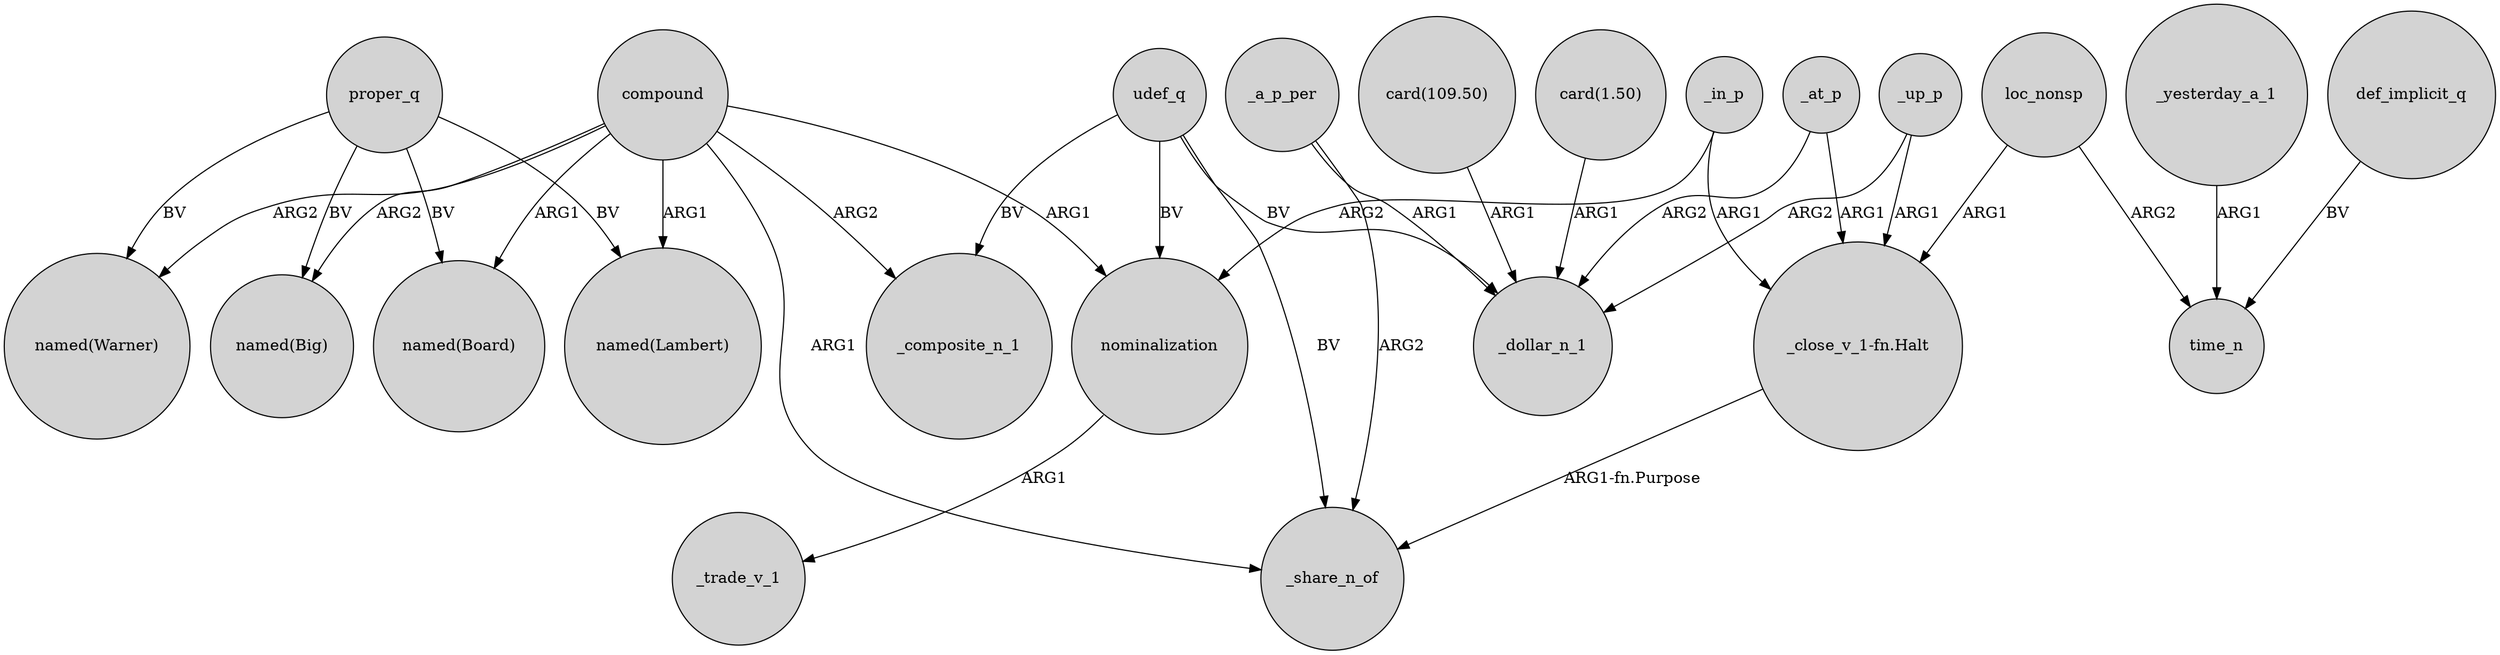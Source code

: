 digraph {
	node [shape=circle style=filled]
	_in_p -> "_close_v_1-fn.Halt" [label=ARG1]
	compound -> _share_n_of [label=ARG1]
	compound -> "named(Big)" [label=ARG2]
	udef_q -> nominalization [label=BV]
	"card(109.50)" -> _dollar_n_1 [label=ARG1]
	_yesterday_a_1 -> time_n [label=ARG1]
	loc_nonsp -> "_close_v_1-fn.Halt" [label=ARG1]
	"card(1.50)" -> _dollar_n_1 [label=ARG1]
	_up_p -> _dollar_n_1 [label=ARG2]
	compound -> nominalization [label=ARG1]
	_up_p -> "_close_v_1-fn.Halt" [label=ARG1]
	_at_p -> _dollar_n_1 [label=ARG2]
	_a_p_per -> _share_n_of [label=ARG2]
	proper_q -> "named(Lambert)" [label=BV]
	udef_q -> _share_n_of [label=BV]
	_at_p -> "_close_v_1-fn.Halt" [label=ARG1]
	udef_q -> _dollar_n_1 [label=BV]
	compound -> "named(Warner)" [label=ARG2]
	compound -> "named(Lambert)" [label=ARG1]
	proper_q -> "named(Warner)" [label=BV]
	_a_p_per -> _dollar_n_1 [label=ARG1]
	proper_q -> "named(Big)" [label=BV]
	udef_q -> _composite_n_1 [label=BV]
	proper_q -> "named(Board)" [label=BV]
	loc_nonsp -> time_n [label=ARG2]
	compound -> "named(Board)" [label=ARG1]
	_in_p -> nominalization [label=ARG2]
	compound -> _composite_n_1 [label=ARG2]
	"_close_v_1-fn.Halt" -> _share_n_of [label="ARG1-fn.Purpose"]
	def_implicit_q -> time_n [label=BV]
	nominalization -> _trade_v_1 [label=ARG1]
}
